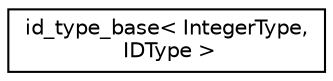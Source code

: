 digraph "类继承关系图"
{
 // LATEX_PDF_SIZE
  edge [fontname="Helvetica",fontsize="10",labelfontname="Helvetica",labelfontsize="10"];
  node [fontname="Helvetica",fontsize="10",shape=record];
  rankdir="LR";
  Node0 [label="id_type_base\< IntegerType,\l IDType \>",height=0.2,width=0.4,color="black", fillcolor="white", style="filled",URL="$classid__type__base.html",tooltip=" "];
}
